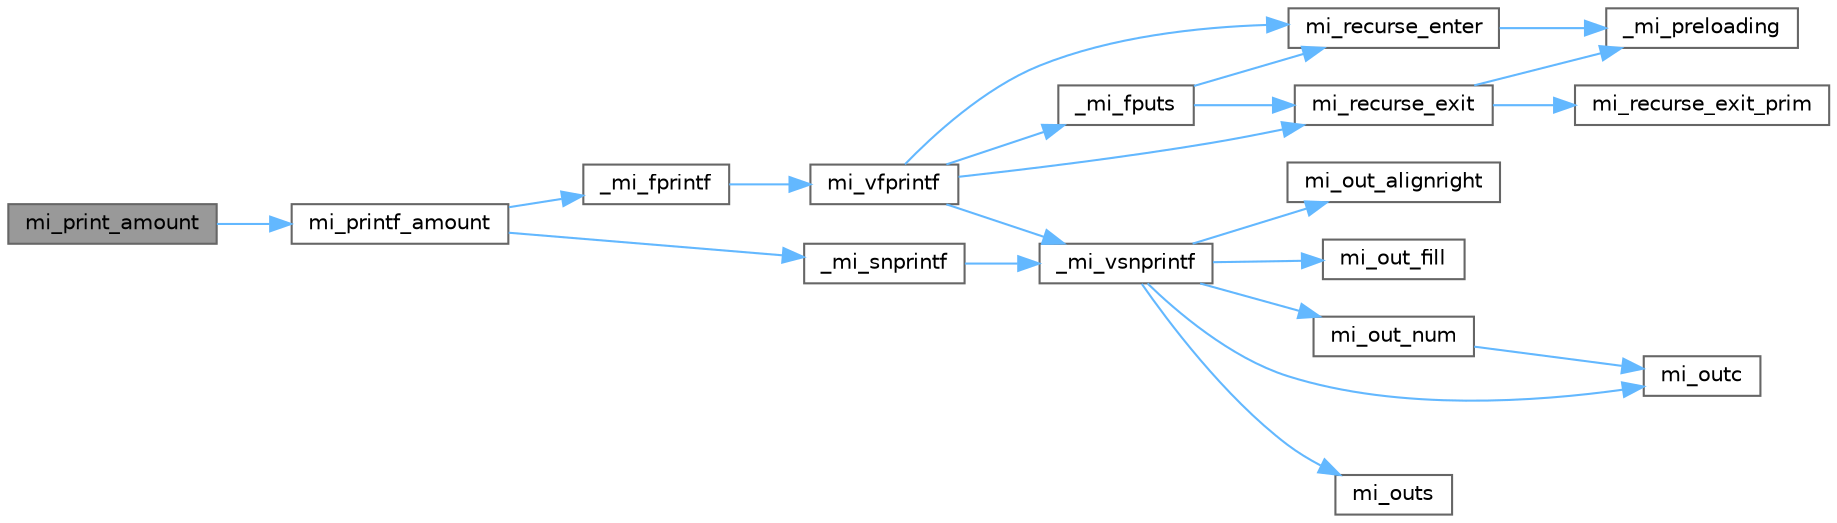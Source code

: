 digraph "mi_print_amount"
{
 // LATEX_PDF_SIZE
  bgcolor="transparent";
  edge [fontname=Helvetica,fontsize=10,labelfontname=Helvetica,labelfontsize=10];
  node [fontname=Helvetica,fontsize=10,shape=box,height=0.2,width=0.4];
  rankdir="LR";
  Node1 [id="Node000001",label="mi_print_amount",height=0.2,width=0.4,color="gray40", fillcolor="grey60", style="filled", fontcolor="black",tooltip=" "];
  Node1 -> Node2 [id="edge1_Node000001_Node000002",color="steelblue1",style="solid",tooltip=" "];
  Node2 [id="Node000002",label="mi_printf_amount",height=0.2,width=0.4,color="grey40", fillcolor="white", style="filled",URL="$stats_8c.html#aca4e259e6a772d82ae787b7e44816833",tooltip=" "];
  Node2 -> Node3 [id="edge2_Node000002_Node000003",color="steelblue1",style="solid",tooltip=" "];
  Node3 [id="Node000003",label="_mi_fprintf",height=0.2,width=0.4,color="grey40", fillcolor="white", style="filled",URL="$options_8c.html#ad9bbc9d6bfdbc470a83947d3ffba90a3",tooltip=" "];
  Node3 -> Node4 [id="edge3_Node000003_Node000004",color="steelblue1",style="solid",tooltip=" "];
  Node4 [id="Node000004",label="mi_vfprintf",height=0.2,width=0.4,color="grey40", fillcolor="white", style="filled",URL="$options_8c.html#a1f31f62f178fb5309451aa44c8d25327",tooltip=" "];
  Node4 -> Node5 [id="edge4_Node000004_Node000005",color="steelblue1",style="solid",tooltip=" "];
  Node5 [id="Node000005",label="_mi_fputs",height=0.2,width=0.4,color="grey40", fillcolor="white", style="filled",URL="$options_8c.html#a74eecad8676654f59f427a84ccc5c19d",tooltip=" "];
  Node5 -> Node6 [id="edge5_Node000005_Node000006",color="steelblue1",style="solid",tooltip=" "];
  Node6 [id="Node000006",label="mi_recurse_enter",height=0.2,width=0.4,color="grey40", fillcolor="white", style="filled",URL="$options_8c.html#a1fdb7bd3b10624ddeabe0988c52a1285",tooltip=" "];
  Node6 -> Node7 [id="edge6_Node000006_Node000007",color="steelblue1",style="solid",tooltip=" "];
  Node7 [id="Node000007",label="_mi_preloading",height=0.2,width=0.4,color="grey40", fillcolor="white", style="filled",URL="$_e_a_s_t_l_2packages_2mimalloc_2src_2init_8c.html#a404be8b4c0576588270fde0b2a4d7832",tooltip=" "];
  Node5 -> Node8 [id="edge7_Node000005_Node000008",color="steelblue1",style="solid",tooltip=" "];
  Node8 [id="Node000008",label="mi_recurse_exit",height=0.2,width=0.4,color="grey40", fillcolor="white", style="filled",URL="$options_8c.html#ae9c4fbdaa6fedca31b9c25dcb78112ae",tooltip=" "];
  Node8 -> Node7 [id="edge8_Node000008_Node000007",color="steelblue1",style="solid",tooltip=" "];
  Node8 -> Node9 [id="edge9_Node000008_Node000009",color="steelblue1",style="solid",tooltip=" "];
  Node9 [id="Node000009",label="mi_recurse_exit_prim",height=0.2,width=0.4,color="grey40", fillcolor="white", style="filled",URL="$options_8c.html#afa5ef675de035537efd679d53d629adc",tooltip=" "];
  Node4 -> Node10 [id="edge10_Node000004_Node000010",color="steelblue1",style="solid",tooltip=" "];
  Node10 [id="Node000010",label="_mi_vsnprintf",height=0.2,width=0.4,color="grey40", fillcolor="white", style="filled",URL="$libc_8c.html#a8991188606f00dc8665aa14d8e7dab83",tooltip=" "];
  Node10 -> Node11 [id="edge11_Node000010_Node000011",color="steelblue1",style="solid",tooltip=" "];
  Node11 [id="Node000011",label="mi_out_alignright",height=0.2,width=0.4,color="grey40", fillcolor="white", style="filled",URL="$libc_8c.html#ad685676d3f84c5cd4dfa7827c23bd5f8",tooltip=" "];
  Node10 -> Node12 [id="edge12_Node000010_Node000012",color="steelblue1",style="solid",tooltip=" "];
  Node12 [id="Node000012",label="mi_out_fill",height=0.2,width=0.4,color="grey40", fillcolor="white", style="filled",URL="$libc_8c.html#aa0ad53a34be55c1788f02c39458eaae2",tooltip=" "];
  Node10 -> Node13 [id="edge13_Node000010_Node000013",color="steelblue1",style="solid",tooltip=" "];
  Node13 [id="Node000013",label="mi_out_num",height=0.2,width=0.4,color="grey40", fillcolor="white", style="filled",URL="$libc_8c.html#a94c4b54180b0199b5ccafd9873ebf4b6",tooltip=" "];
  Node13 -> Node14 [id="edge14_Node000013_Node000014",color="steelblue1",style="solid",tooltip=" "];
  Node14 [id="Node000014",label="mi_outc",height=0.2,width=0.4,color="grey40", fillcolor="white", style="filled",URL="$libc_8c.html#a623f4757c3652532d609471b123b2a38",tooltip=" "];
  Node10 -> Node14 [id="edge15_Node000010_Node000014",color="steelblue1",style="solid",tooltip=" "];
  Node10 -> Node15 [id="edge16_Node000010_Node000015",color="steelblue1",style="solid",tooltip=" "];
  Node15 [id="Node000015",label="mi_outs",height=0.2,width=0.4,color="grey40", fillcolor="white", style="filled",URL="$libc_8c.html#a1ffb38103615c2e8069c56410328ffe9",tooltip=" "];
  Node4 -> Node6 [id="edge17_Node000004_Node000006",color="steelblue1",style="solid",tooltip=" "];
  Node4 -> Node8 [id="edge18_Node000004_Node000008",color="steelblue1",style="solid",tooltip=" "];
  Node2 -> Node16 [id="edge19_Node000002_Node000016",color="steelblue1",style="solid",tooltip=" "];
  Node16 [id="Node000016",label="_mi_snprintf",height=0.2,width=0.4,color="grey40", fillcolor="white", style="filled",URL="$libc_8c.html#a6c2f4673e3317f332571bc1bec18c49b",tooltip=" "];
  Node16 -> Node10 [id="edge20_Node000016_Node000010",color="steelblue1",style="solid",tooltip=" "];
}
